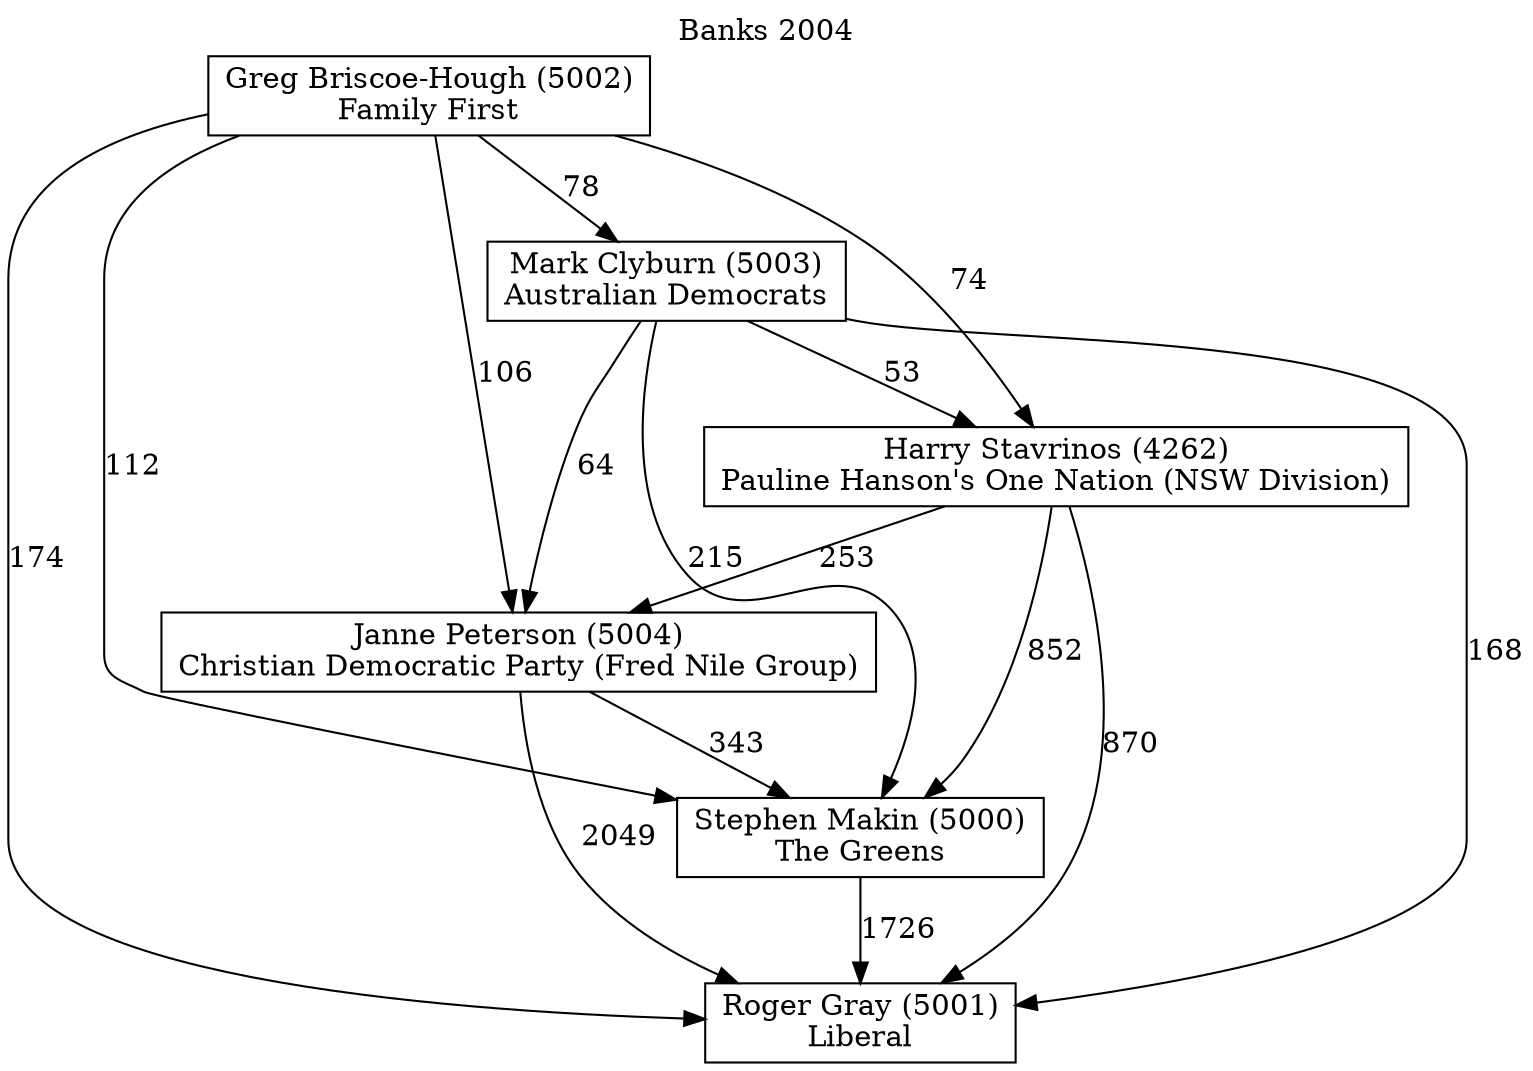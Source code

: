 // House preference flow
digraph "Roger Gray (5001)_Banks_2004" {
	graph [label="Banks 2004" labelloc=t mclimit=2]
	node [shape=box]
	"Roger Gray (5001)" [label="Roger Gray (5001)
Liberal"]
	"Stephen Makin (5000)" [label="Stephen Makin (5000)
The Greens"]
	"Janne Peterson (5004)" [label="Janne Peterson (5004)
Christian Democratic Party (Fred Nile Group)"]
	"Harry Stavrinos (4262)" [label="Harry Stavrinos (4262)
Pauline Hanson's One Nation (NSW Division)"]
	"Mark Clyburn (5003)" [label="Mark Clyburn (5003)
Australian Democrats"]
	"Greg Briscoe-Hough (5002)" [label="Greg Briscoe-Hough (5002)
Family First"]
	"Stephen Makin (5000)" -> "Roger Gray (5001)" [label=1726]
	"Janne Peterson (5004)" -> "Stephen Makin (5000)" [label=343]
	"Harry Stavrinos (4262)" -> "Janne Peterson (5004)" [label=253]
	"Mark Clyburn (5003)" -> "Harry Stavrinos (4262)" [label=53]
	"Greg Briscoe-Hough (5002)" -> "Mark Clyburn (5003)" [label=78]
	"Janne Peterson (5004)" -> "Roger Gray (5001)" [label=2049]
	"Harry Stavrinos (4262)" -> "Roger Gray (5001)" [label=870]
	"Mark Clyburn (5003)" -> "Roger Gray (5001)" [label=168]
	"Greg Briscoe-Hough (5002)" -> "Roger Gray (5001)" [label=174]
	"Greg Briscoe-Hough (5002)" -> "Harry Stavrinos (4262)" [label=74]
	"Mark Clyburn (5003)" -> "Janne Peterson (5004)" [label=64]
	"Greg Briscoe-Hough (5002)" -> "Janne Peterson (5004)" [label=106]
	"Harry Stavrinos (4262)" -> "Stephen Makin (5000)" [label=852]
	"Mark Clyburn (5003)" -> "Stephen Makin (5000)" [label=215]
	"Greg Briscoe-Hough (5002)" -> "Stephen Makin (5000)" [label=112]
}
